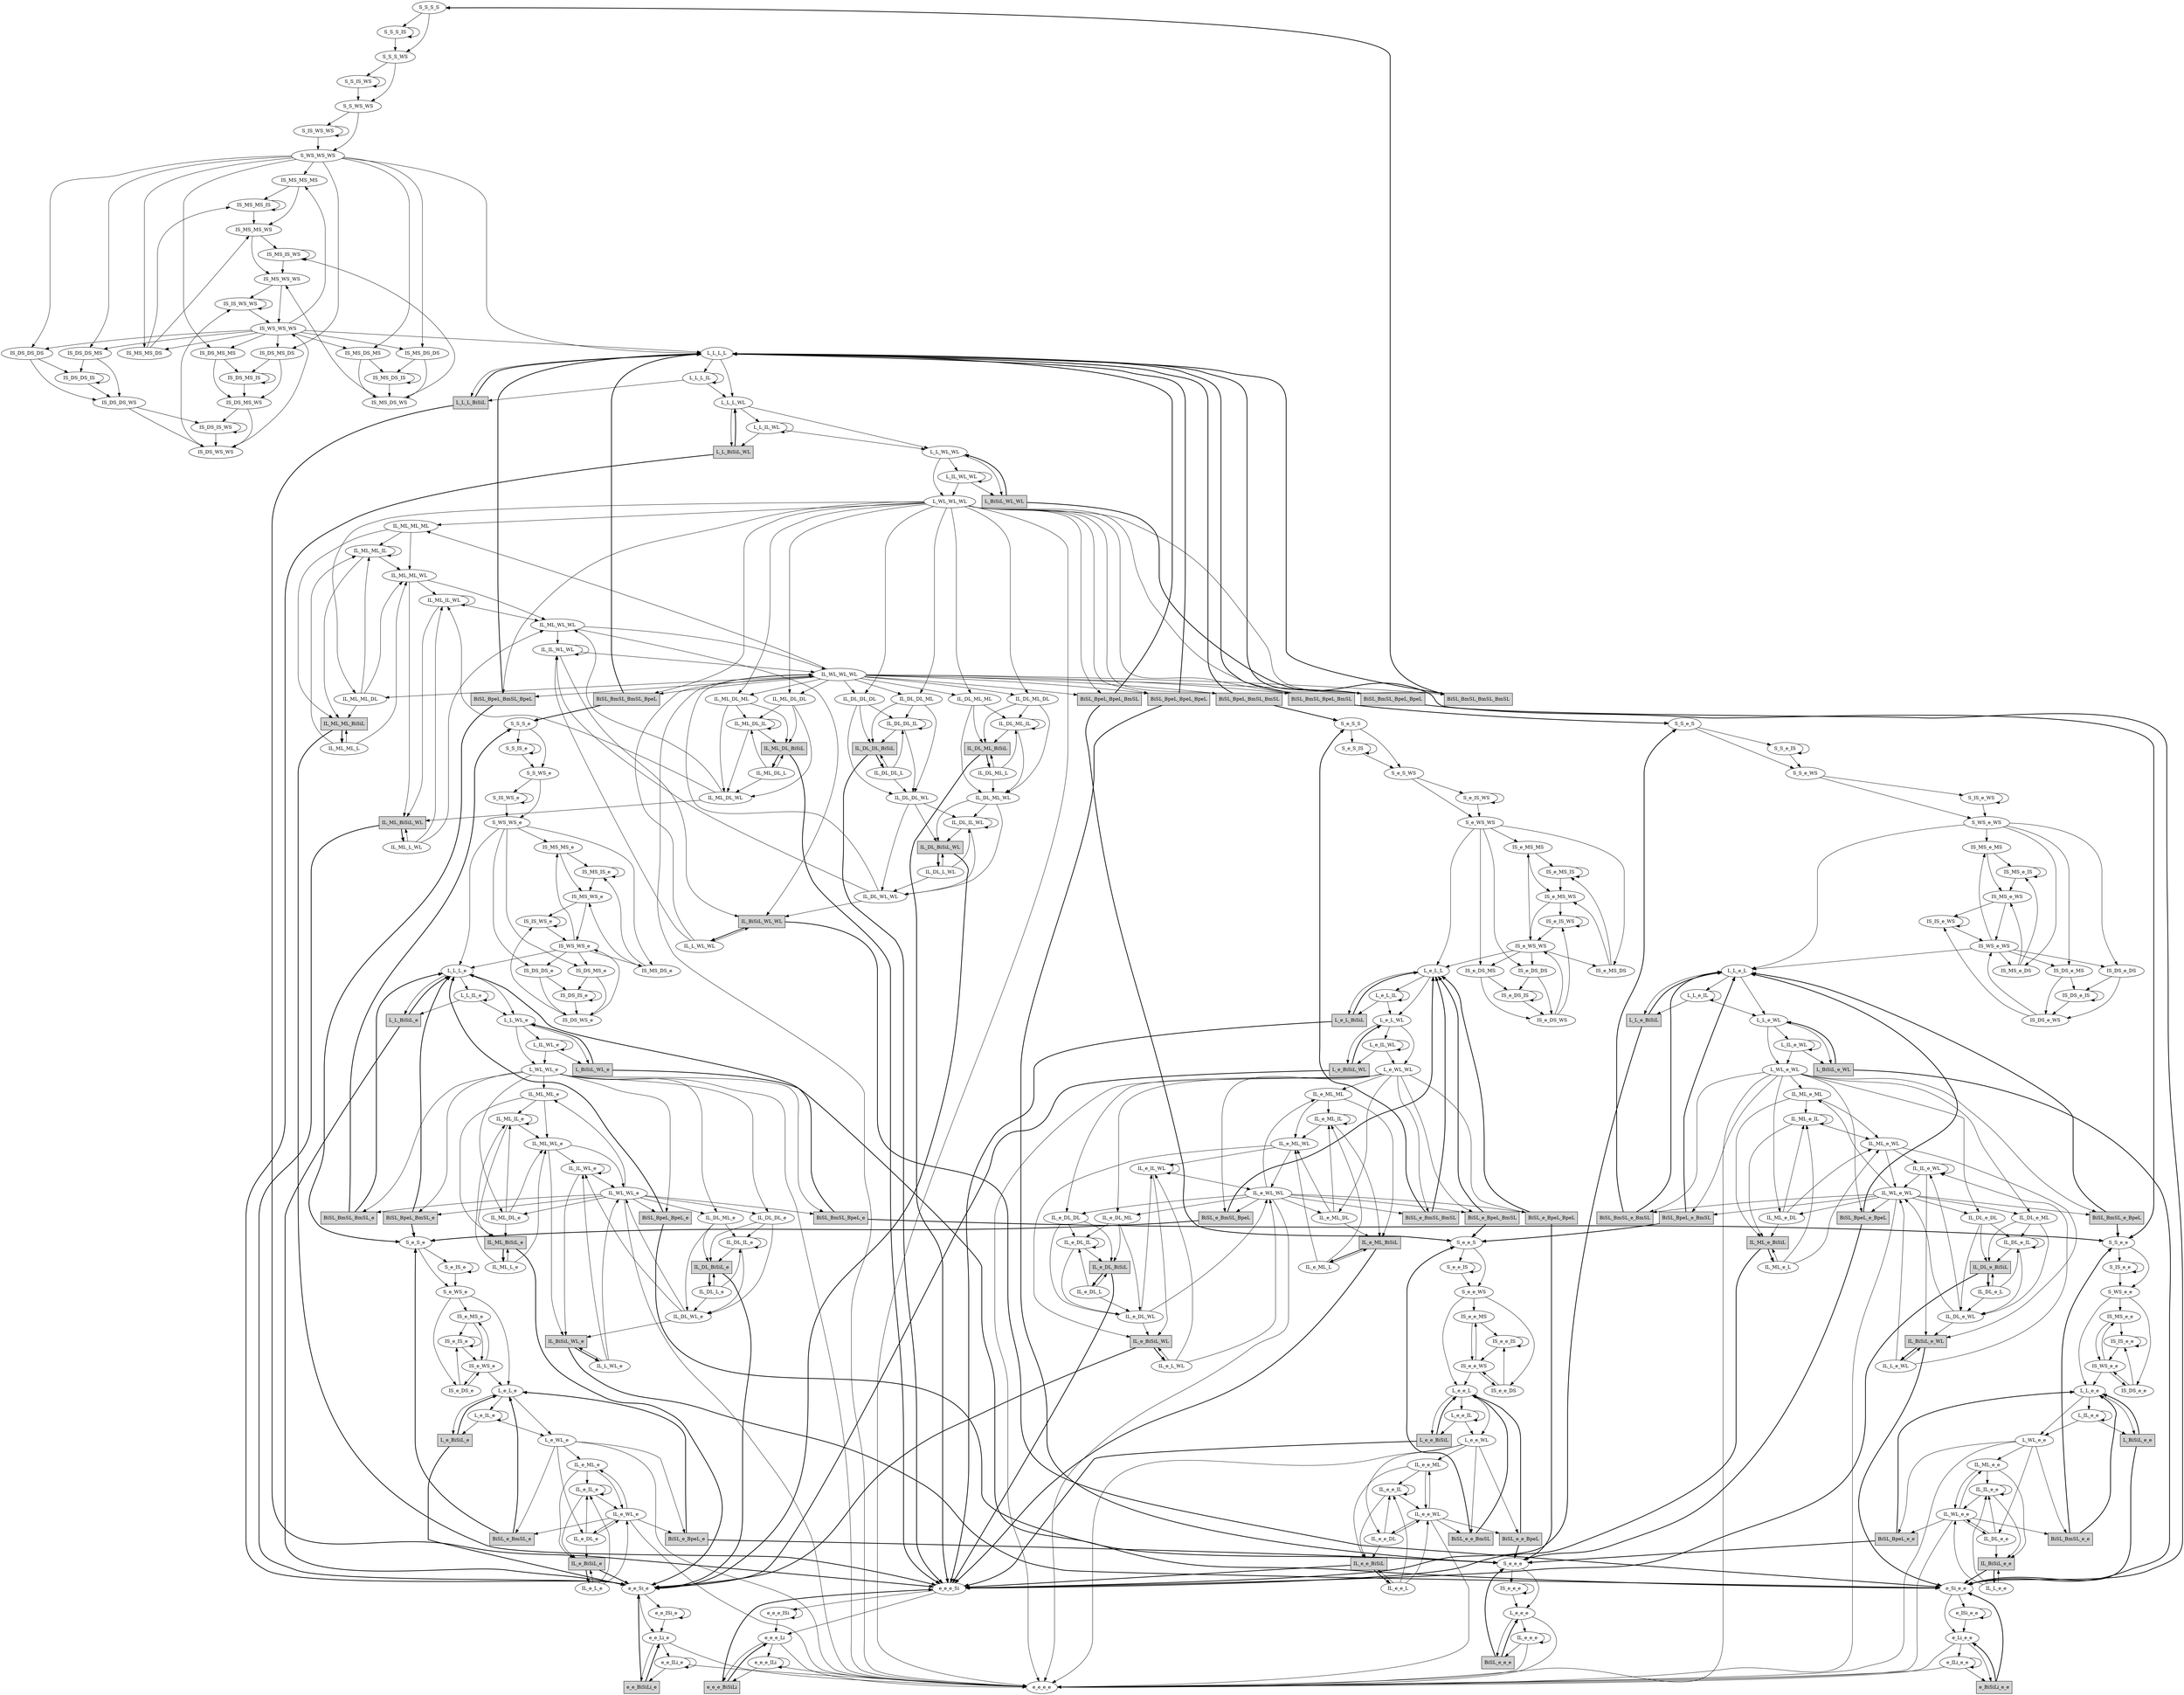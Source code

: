 digraph stateGraph {
	S_S_S_S -> S_S_S_IS;
	S_S_S_S -> S_S_S_WS;

	L_L_L_L -> L_L_L_IL;
	L_L_L_L -> L_L_L_WL;
	L_L_L_L -> L_L_L_BiSiL;

	L_e_L_L -> L_e_L_IL;
	L_e_L_L -> L_e_L_WL;
	L_e_L_L -> L_e_L_BiSiL;

	S_e_S_S -> S_e_S_IS;
	S_e_S_S -> S_e_S_WS;

	S_S_e_S -> S_S_e_IS;
	S_S_e_S -> S_S_e_WS;

	L_L_e_L -> L_L_e_IL;
	L_L_e_L -> L_L_e_WL;
	L_L_e_L -> L_L_e_BiSiL;

	S_S_S_IS -> S_S_S_IS;
	S_S_S_IS -> S_S_S_WS;

	L_L_L_IL -> L_L_L_IL;
	L_L_L_IL -> L_L_L_WL;
	L_L_L_IL -> L_L_L_BiSiL;

	S_e_S_IS -> S_e_S_IS;
	S_e_S_IS -> S_e_S_WS;

	L_e_L_IL -> L_e_L_IL;
	L_e_L_IL -> L_e_L_WL;
	L_e_L_IL -> L_e_L_BiSiL;

	L_L_e_IL -> L_L_e_IL;
	L_L_e_IL -> L_L_e_WL;
	L_L_e_IL -> L_L_e_BiSiL;

	S_S_e_IS -> S_S_e_IS;
	S_S_e_IS -> S_S_e_WS;

	S_S_S_WS -> S_S_IS_WS;
	S_S_S_WS -> S_S_WS_WS;

	L_L_L_WL -> L_L_IL_WL;
	L_L_L_WL -> L_L_WL_WL;
	L_L_L_WL -> L_L_BiSiL_WL;

	L_e_L_WL -> L_e_IL_WL;
	L_e_L_WL -> L_e_WL_WL;
	L_e_L_WL -> L_e_BiSiL_WL;

	S_e_S_WS -> S_e_IS_WS;
	S_e_S_WS -> S_e_WS_WS;

	L_L_IL_WL -> L_L_IL_WL;
	L_L_IL_WL -> L_L_WL_WL;
	L_L_IL_WL -> L_L_BiSiL_WL;

	S_S_IS_WS -> S_S_IS_WS;
	S_S_IS_WS -> S_S_WS_WS;

	S_S_WS_WS -> S_IS_WS_WS;
	S_S_WS_WS -> S_WS_WS_WS;

	L_L_WL_WL -> L_IL_WL_WL;
	L_L_WL_WL -> L_WL_WL_WL;
	L_L_WL_WL -> L_BiSiL_WL_WL;

	L_L_L_e -> L_L_IL_e;
	L_L_L_e -> L_L_WL_e;
	L_L_L_e -> L_L_BiSiL_e;

	S_S_S_e -> S_S_IS_e;
	S_S_S_e -> S_S_WS_e;

	S_e_IS_WS -> S_e_IS_WS;
	S_e_IS_WS -> S_e_WS_WS;

	L_L_IL_e -> L_L_IL_e;
	L_L_IL_e -> L_L_WL_e;
	L_L_IL_e -> L_L_BiSiL_e;

	L_IL_WL_WL -> L_IL_WL_WL;
	L_IL_WL_WL -> L_WL_WL_WL;
	L_IL_WL_WL -> L_BiSiL_WL_WL;

	S_IS_WS_WS -> S_IS_WS_WS;
	S_IS_WS_WS -> S_WS_WS_WS;

	L_WL_WL_WL -> IL_ML_ML_ML;
	L_WL_WL_WL -> IL_DL_ML_ML;
	L_WL_WL_WL -> IL_ML_DL_ML;
	L_WL_WL_WL -> IL_ML_ML_DL;
	L_WL_WL_WL -> IL_DL_DL_ML;
	L_WL_WL_WL -> IL_DL_ML_DL;
	L_WL_WL_WL -> IL_ML_DL_DL;
	L_WL_WL_WL -> IL_DL_DL_DL;
	L_WL_WL_WL -> BiSL_BmSL_BmSL_BmSL;
	L_WL_WL_WL -> BiSL_BmSL_BmSL_BpeL;
	L_WL_WL_WL -> BiSL_BmSL_BpeL_BmSL;
	L_WL_WL_WL -> BiSL_BmSL_BpeL_BpeL;
	L_WL_WL_WL -> BiSL_BpeL_BmSL_BmSL;
	L_WL_WL_WL -> BiSL_BpeL_BmSL_BpeL;
	L_WL_WL_WL -> BiSL_BpeL_BpeL_BmSL;
	L_WL_WL_WL -> BiSL_BpeL_BpeL_BpeL;
	L_WL_WL_WL -> e_e_e_e;

	S_WS_WS_WS -> L_L_L_L;
	S_WS_WS_WS -> IS_MS_MS_MS;
	S_WS_WS_WS -> IS_DS_MS_MS;
	S_WS_WS_WS -> IS_MS_DS_MS;
	S_WS_WS_WS -> IS_MS_MS_DS;
	S_WS_WS_WS -> IS_DS_DS_MS;
	S_WS_WS_WS -> IS_DS_MS_DS;
	S_WS_WS_WS -> IS_MS_DS_DS;
	S_WS_WS_WS -> IS_DS_DS_DS;

	S_e_e_S -> S_e_e_IS;
	S_e_e_S -> S_e_e_WS;

	L_e_e_L -> L_e_e_IL;
	L_e_e_L -> L_e_e_WL;
	L_e_e_L -> L_e_e_BiSiL;

	L_e_e_IL -> L_e_e_IL;
	L_e_e_IL -> L_e_e_WL;
	L_e_e_IL -> L_e_e_BiSiL;

	L_e_IL_WL -> L_e_IL_WL;
	L_e_IL_WL -> L_e_WL_WL;
	L_e_IL_WL -> L_e_BiSiL_WL;

	L_e_WL_WL -> IL_e_ML_ML;
	L_e_WL_WL -> IL_e_DL_ML;
	L_e_WL_WL -> IL_e_ML_DL;
	L_e_WL_WL -> IL_e_DL_DL;
	L_e_WL_WL -> BiSL_e_BmSL_BmSL;
	L_e_WL_WL -> BiSL_e_BmSL_BpeL;
	L_e_WL_WL -> BiSL_e_BpeL_BmSL;
	L_e_WL_WL -> BiSL_e_BpeL_BpeL;
	L_e_WL_WL -> e_e_e_e;

	S_e_WS_WS -> L_e_L_L;
	S_e_WS_WS -> IS_e_MS_MS;
	S_e_WS_WS -> IS_e_DS_MS;
	S_e_WS_WS -> IS_e_MS_DS;
	S_e_WS_WS -> IS_e_DS_DS;

	S_S_e_WS -> S_IS_e_WS;
	S_S_e_WS -> S_WS_e_WS;

	L_L_e_WL -> L_IL_e_WL;
	L_L_e_WL -> L_WL_e_WL;
	L_L_e_WL -> L_BiSiL_e_WL;

	L_IL_e_WL -> L_IL_e_WL;
	L_IL_e_WL -> L_WL_e_WL;
	L_IL_e_WL -> L_BiSiL_e_WL;

	S_IS_e_WS -> S_IS_e_WS;
	S_IS_e_WS -> S_WS_e_WS;

	S_WS_e_WS -> L_L_e_L;
	S_WS_e_WS -> IS_MS_e_MS;
	S_WS_e_WS -> IS_DS_e_MS;
	S_WS_e_WS -> IS_MS_e_DS;
	S_WS_e_WS -> IS_DS_e_DS;

	L_WL_e_WL -> IL_ML_e_ML;
	L_WL_e_WL -> IL_DL_e_ML;
	L_WL_e_WL -> IL_ML_e_DL;
	L_WL_e_WL -> IL_DL_e_DL;
	L_WL_e_WL -> BiSL_BmSL_e_BmSL;
	L_WL_e_WL -> BiSL_BmSL_e_BpeL;
	L_WL_e_WL -> BiSL_BpeL_e_BmSL;
	L_WL_e_WL -> BiSL_BpeL_e_BpeL;
	L_WL_e_WL -> e_e_e_e;

	S_e_e_WS -> L_e_e_L;
	S_e_e_WS -> IS_e_e_MS;
	S_e_e_WS -> IS_e_e_DS;

	L_e_e_WL -> IL_e_e_ML;
	L_e_e_WL -> IL_e_e_DL;
	L_e_e_WL -> BiSL_e_e_BmSL;
	L_e_e_WL -> BiSL_e_e_BpeL;
	L_e_e_WL -> e_e_e_e;

	L_e_L_e -> L_e_IL_e;
	L_e_L_e -> L_e_WL_e;
	L_e_L_e -> L_e_BiSiL_e;

	S_e_S_e -> S_e_IS_e;
	S_e_S_e -> S_e_WS_e;

	S_S_IS_e -> S_S_IS_e;
	S_S_IS_e -> S_S_WS_e;

	S_e_IS_e -> S_e_IS_e;
	S_e_IS_e -> S_e_WS_e;

	L_e_IL_e -> L_e_IL_e;
	L_e_IL_e -> L_e_WL_e;
	L_e_IL_e -> L_e_BiSiL_e;

	L_L_WL_e -> L_IL_WL_e;
	L_L_WL_e -> L_WL_WL_e;
	L_L_WL_e -> L_BiSiL_WL_e;

	S_S_WS_e -> S_IS_WS_e;
	S_S_WS_e -> S_WS_WS_e;

	L_IL_WL_e -> L_IL_WL_e;
	L_IL_WL_e -> L_WL_WL_e;
	L_IL_WL_e -> L_BiSiL_WL_e;

	S_IS_WS_e -> S_IS_WS_e;
	S_IS_WS_e -> S_WS_WS_e;

	S_WS_WS_e -> L_L_L_e;
	S_WS_WS_e -> IS_MS_MS_e;
	S_WS_WS_e -> IS_DS_MS_e;
	S_WS_WS_e -> IS_MS_DS_e;
	S_WS_WS_e -> IS_DS_DS_e;

	L_WL_WL_e -> IL_ML_ML_e;
	L_WL_WL_e -> IL_DL_ML_e;
	L_WL_WL_e -> IL_ML_DL_e;
	L_WL_WL_e -> IL_DL_DL_e;
	L_WL_WL_e -> BiSL_BmSL_BmSL_e;
	L_WL_WL_e -> BiSL_BmSL_BpeL_e;
	L_WL_WL_e -> BiSL_BpeL_BmSL_e;
	L_WL_WL_e -> BiSL_BpeL_BpeL_e;
	L_WL_WL_e -> e_e_e_e;

	S_e_WS_e -> L_e_L_e;
	S_e_WS_e -> IS_e_MS_e;
	S_e_WS_e -> IS_e_DS_e;

	L_e_WL_e -> IL_e_ML_e;
	L_e_WL_e -> IL_e_DL_e;
	L_e_WL_e -> BiSL_e_BmSL_e;
	L_e_WL_e -> BiSL_e_BpeL_e;
	L_e_WL_e -> e_e_e_e;

	S_e_e_IS -> S_e_e_IS;
	S_e_e_IS -> S_e_e_WS;

	L_L_e_e -> L_IL_e_e;
	L_L_e_e -> L_WL_e_e;
	L_L_e_e -> L_BiSiL_e_e;

	S_S_e_e -> S_IS_e_e;
	S_S_e_e -> S_WS_e_e;

	L_IL_e_e -> L_IL_e_e;
	L_IL_e_e -> L_WL_e_e;
	L_IL_e_e -> L_BiSiL_e_e;

	S_IS_e_e -> S_IS_e_e;
	S_IS_e_e -> S_WS_e_e;

	L_WL_e_e -> IL_ML_e_e;
	L_WL_e_e -> IL_DL_e_e;
	L_WL_e_e -> BiSL_BmSL_e_e;
	L_WL_e_e -> BiSL_BpeL_e_e;
	L_WL_e_e -> e_e_e_e;

	S_WS_e_e -> L_L_e_e;
	S_WS_e_e -> IS_MS_e_e;
	S_WS_e_e -> IS_DS_e_e;

	L_e_e_e -> IL_e_e_e;
	L_e_e_e -> BiSL_e_e_e;
	L_e_e_e -> e_e_e_e;

	S_e_e_e -> L_e_e_e;
	S_e_e_e -> IS_e_e_e;

	IL_ML_ML_L -> IL_ML_ML_IL;
	IL_ML_ML_L -> IL_ML_ML_WL;
	IL_ML_ML_L -> IL_ML_ML_BiSiL;

	IL_ML_DL_L -> IL_ML_DL_IL;
	IL_ML_DL_L -> IL_ML_DL_WL;
	IL_ML_DL_L -> IL_ML_DL_BiSiL;

	IL_ML_e_L -> IL_ML_e_IL;
	IL_ML_e_L -> IL_ML_e_WL;
	IL_ML_e_L -> IL_ML_e_BiSiL;

	IS_MS_MS_IS -> IS_MS_MS_IS;
	IS_MS_MS_IS -> IS_MS_MS_WS;

	IL_ML_ML_IL -> IL_ML_ML_IL;
	IL_ML_ML_IL -> IL_ML_ML_WL;
	IL_ML_ML_IL -> IL_ML_ML_BiSiL;

	IL_ML_L_WL -> IL_ML_IL_WL;
	IL_ML_L_WL -> IL_ML_WL_WL;
	IL_ML_L_WL -> IL_ML_BiSiL_WL;

	IL_ML_IL_WL -> IL_ML_IL_WL;
	IL_ML_IL_WL -> IL_ML_WL_WL;
	IL_ML_IL_WL -> IL_ML_BiSiL_WL;

	IS_MS_IS_WS -> IS_MS_IS_WS;
	IS_MS_IS_WS -> IS_MS_WS_WS;

	IL_DL_ML_IL -> IL_DL_ML_IL;
	IL_DL_ML_IL -> IL_DL_ML_WL;
	IL_DL_ML_IL -> IL_DL_ML_BiSiL;

	IS_DS_MS_IS -> IS_DS_MS_IS;
	IS_DS_MS_IS -> IS_DS_MS_WS;

	IL_e_ML_IL -> IL_e_ML_IL;
	IL_e_ML_IL -> IL_e_ML_WL;
	IL_e_ML_IL -> IL_e_ML_BiSiL;

	IS_MS_DS_IS -> IS_MS_DS_IS;
	IS_MS_DS_IS -> IS_MS_DS_WS;

	IL_ML_DL_IL -> IL_ML_DL_IL;
	IL_ML_DL_IL -> IL_ML_DL_WL;
	IL_ML_DL_IL -> IL_ML_DL_BiSiL;

	IS_MS_MS_MS -> IS_MS_MS_IS;
	IS_MS_MS_MS -> IS_MS_MS_WS;

	IL_ML_ML_ML -> IL_ML_ML_IL;
	IL_ML_ML_ML -> IL_ML_ML_WL;
	IL_ML_ML_ML -> IL_ML_ML_BiSiL;

	IS_MS_MS_DS -> IS_MS_MS_IS;
	IS_MS_MS_DS -> IS_MS_MS_WS;

	IS_MS_MS_WS -> IS_MS_IS_WS;
	IS_MS_MS_WS -> IS_MS_WS_WS;

	IL_ML_L_e -> IL_ML_IL_e;
	IL_ML_L_e -> IL_ML_WL_e;
	IL_ML_L_e -> IL_ML_BiSiL_e;

	IL_DL_ML_L -> IL_DL_ML_IL;
	IL_DL_ML_L -> IL_DL_ML_WL;
	IL_DL_ML_L -> IL_DL_ML_BiSiL;

	IL_DL_DL_L -> IL_DL_DL_IL;
	IL_DL_DL_L -> IL_DL_DL_WL;
	IL_DL_DL_L -> IL_DL_DL_BiSiL;

	IL_DL_DL_IL -> IL_DL_DL_IL;
	IL_DL_DL_IL -> IL_DL_DL_WL;
	IL_DL_DL_IL -> IL_DL_DL_BiSiL;

	IS_DS_DS_IS -> IS_DS_DS_IS;
	IS_DS_DS_IS -> IS_DS_DS_WS;

	IL_ML_e_IL -> IL_ML_e_IL;
	IL_ML_e_IL -> IL_ML_e_WL;
	IL_ML_e_IL -> IL_ML_e_BiSiL;

	IS_MS_e_IS -> IS_MS_e_IS;
	IS_MS_e_IS -> IS_MS_e_WS;

	IS_DS_MS_MS -> IS_DS_MS_IS;
	IS_DS_MS_MS -> IS_DS_MS_WS;

	IL_DL_ML_ML -> IL_DL_ML_IL;
	IL_DL_ML_ML -> IL_DL_ML_WL;
	IL_DL_ML_ML -> IL_DL_ML_BiSiL;

	IS_e_MS_MS -> IS_e_MS_IS;
	IS_e_MS_MS -> IS_e_MS_WS;

	IL_e_ML_ML -> IL_e_ML_IL;
	IL_e_ML_ML -> IL_e_ML_WL;
	IL_e_ML_ML -> IL_e_ML_BiSiL;

	IS_MS_DS_MS -> IS_MS_DS_IS;
	IS_MS_DS_MS -> IS_MS_DS_WS;

	IL_ML_DL_ML -> IL_ML_DL_IL;
	IL_ML_DL_ML -> IL_ML_DL_WL;
	IL_ML_DL_ML -> IL_ML_DL_BiSiL;

	IS_MS_e_MS -> IS_MS_e_IS;
	IS_MS_e_MS -> IS_MS_e_WS;

	IL_ML_ML_DL -> IL_ML_ML_IL;
	IL_ML_ML_DL -> IL_ML_ML_WL;
	IL_ML_ML_DL -> IL_ML_ML_BiSiL;

	IS_DS_DS_MS -> IS_DS_DS_IS;
	IS_DS_DS_MS -> IS_DS_DS_WS;

	IL_DL_DL_ML -> IL_DL_DL_IL;
	IL_DL_DL_ML -> IL_DL_DL_WL;
	IL_DL_DL_ML -> IL_DL_DL_BiSiL;

	IS_DS_MS_DS -> IS_DS_MS_IS;
	IS_DS_MS_DS -> IS_DS_MS_WS;

	IL_DL_ML_DL -> IL_DL_ML_IL;
	IL_DL_ML_DL -> IL_DL_ML_WL;
	IL_DL_ML_DL -> IL_DL_ML_BiSiL;

	IL_e_DL_L -> IL_e_DL_IL;
	IL_e_DL_L -> IL_e_DL_WL;
	IL_e_DL_L -> IL_e_DL_BiSiL;

	IL_e_DL_IL -> IL_e_DL_IL;
	IL_e_DL_IL -> IL_e_DL_WL;
	IL_e_DL_IL -> IL_e_DL_BiSiL;

	IS_e_DS_IS -> IS_e_DS_IS;
	IS_e_DS_IS -> IS_e_DS_WS;

	IL_ML_DL_DL -> IL_ML_DL_IL;
	IL_ML_DL_DL -> IL_ML_DL_WL;
	IL_ML_DL_DL -> IL_ML_DL_BiSiL;

	IL_DL_e_ML -> IL_DL_e_IL;
	IL_DL_e_ML -> IL_DL_e_WL;
	IL_DL_e_ML -> IL_DL_e_BiSiL;

	IL_DL_DL_DL -> IL_DL_DL_IL;
	IL_DL_DL_DL -> IL_DL_DL_WL;
	IL_DL_DL_DL -> IL_DL_DL_BiSiL;

	IS_DS_DS_DS -> IS_DS_DS_IS;
	IS_DS_DS_DS -> IS_DS_DS_WS;

	IL_ML_e_DL -> IL_ML_e_IL;
	IL_ML_e_DL -> IL_ML_e_WL;
	IL_ML_e_DL -> IL_ML_e_BiSiL;

	IL_DL_L_WL -> IL_DL_IL_WL;
	IL_DL_L_WL -> IL_DL_WL_WL;
	IL_DL_L_WL -> IL_DL_BiSiL_WL;

	IS_DS_IS_WS -> IS_DS_IS_WS;
	IS_DS_IS_WS -> IS_DS_WS_WS;

	IL_DL_IL_WL -> IL_DL_IL_WL;
	IL_DL_IL_WL -> IL_DL_WL_WL;
	IL_DL_IL_WL -> IL_DL_BiSiL_WL;

	IL_DL_ML_WL -> IL_DL_IL_WL;
	IL_DL_ML_WL -> IL_DL_WL_WL;
	IL_DL_ML_WL -> IL_DL_BiSiL_WL;

	IL_e_DL_ML -> IL_e_DL_IL;
	IL_e_DL_ML -> IL_e_DL_WL;
	IL_e_DL_ML -> IL_e_DL_BiSiL;

	IS_e_DS_MS -> IS_e_DS_IS;
	IS_e_DS_MS -> IS_e_DS_WS;

	IS_MS_DS_DS -> IS_MS_DS_IS;
	IS_MS_DS_DS -> IS_MS_DS_WS;

	IS_e_MS_WS -> IS_e_IS_WS;
	IS_e_MS_WS -> IS_e_WS_WS;

	IL_e_ML_WL -> IL_e_IL_WL;
	IL_e_ML_WL -> IL_e_WL_WL;
	IL_e_ML_WL -> IL_e_BiSiL_WL;

	IL_ML_DL_WL -> IL_ML_IL_WL;
	IL_ML_DL_WL -> IL_ML_WL_WL;
	IL_ML_DL_WL -> IL_ML_BiSiL_WL;

	IL_L_WL_WL -> IL_IL_WL_WL;
	IL_L_WL_WL -> IL_WL_WL_WL;
	IL_L_WL_WL -> IL_BiSiL_WL_WL;

	IL_IL_WL_WL -> IL_IL_WL_WL;
	IL_IL_WL_WL -> IL_WL_WL_WL;
	IL_IL_WL_WL -> IL_BiSiL_WL_WL;

	IS_IS_WS_WS -> IS_IS_WS_WS;
	IS_IS_WS_WS -> IS_WS_WS_WS;

	IS_MS_WS_WS -> IS_IS_WS_WS;
	IS_MS_WS_WS -> IS_WS_WS_WS;

	IL_ML_WL_WL -> IL_IL_WL_WL;
	IL_ML_WL_WL -> IL_WL_WL_WL;
	IL_ML_WL_WL -> IL_BiSiL_WL_WL;

	IL_ML_IL_e -> IL_ML_IL_e;
	IL_ML_IL_e -> IL_ML_WL_e;
	IL_ML_IL_e -> IL_ML_BiSiL_e;

	IL_ML_ML_e -> IL_ML_IL_e;
	IL_ML_ML_e -> IL_ML_WL_e;
	IL_ML_ML_e -> IL_ML_BiSiL_e;

	IS_DS_e_MS -> IS_DS_e_IS;
	IS_DS_e_MS -> IS_DS_e_WS;

	IL_e_e_ML -> IL_e_e_IL;
	IL_e_e_ML -> IL_e_e_WL;
	IL_e_e_ML -> IL_e_e_BiSiL;

	IL_e_ML_DL -> IL_e_ML_IL;
	IL_e_ML_DL -> IL_e_ML_WL;
	IL_e_ML_DL -> IL_e_ML_BiSiL;

	IS_e_MS_DS -> IS_e_MS_IS;
	IS_e_MS_DS -> IS_e_MS_WS;

	IS_MS_e_DS -> IS_MS_e_IS;
	IS_MS_e_DS -> IS_MS_e_WS;

	IL_DL_e_DL -> IL_DL_e_IL;
	IL_DL_e_DL -> IL_DL_e_WL;
	IL_DL_e_DL -> IL_DL_e_BiSiL;

	IL_e_L_WL -> IL_e_IL_WL;
	IL_e_L_WL -> IL_e_WL_WL;
	IL_e_L_WL -> IL_e_BiSiL_WL;

	IL_e_IL_WL -> IL_e_IL_WL;
	IL_e_IL_WL -> IL_e_WL_WL;
	IL_e_IL_WL -> IL_e_BiSiL_WL;

	IS_DS_MS_WS -> IS_DS_IS_WS;
	IS_DS_MS_WS -> IS_DS_WS_WS;

	IL_DL_DL_WL -> IL_DL_IL_WL;
	IL_DL_DL_WL -> IL_DL_WL_WL;
	IL_DL_DL_WL -> IL_DL_BiSiL_WL;

	IL_DL_WL_WL -> IL_IL_WL_WL;
	IL_DL_WL_WL -> IL_WL_WL_WL;
	IL_DL_WL_WL -> IL_BiSiL_WL_WL;

	IS_WS_WS_WS -> L_L_L_L;
	IS_WS_WS_WS -> IS_MS_MS_MS;
	IS_WS_WS_WS -> IS_DS_MS_MS;
	IS_WS_WS_WS -> IS_MS_DS_MS;
	IS_WS_WS_WS -> IS_MS_MS_DS;
	IS_WS_WS_WS -> IS_DS_DS_MS;
	IS_WS_WS_WS -> IS_DS_MS_DS;
	IS_WS_WS_WS -> IS_MS_DS_DS;
	IS_WS_WS_WS -> IS_DS_DS_DS;

	IL_e_e_L -> IL_e_e_IL;
	IL_e_e_L -> IL_e_e_WL;
	IL_e_e_L -> IL_e_e_BiSiL;

	IS_e_e_DS -> IS_e_e_IS;
	IS_e_e_DS -> IS_e_e_WS;

	IS_e_IS_WS -> IS_e_IS_WS;
	IS_e_IS_WS -> IS_e_WS_WS;

	IS_e_DS_WS -> IS_e_IS_WS;
	IS_e_DS_WS -> IS_e_WS_WS;

	IL_e_DL_WL -> IL_e_IL_WL;
	IL_e_DL_WL -> IL_e_WL_WL;
	IL_e_DL_WL -> IL_e_BiSiL_WL;

	IL_e_WL_WL -> IL_e_ML_ML;
	IL_e_WL_WL -> IL_e_DL_ML;
	IL_e_WL_WL -> IL_e_ML_DL;
	IL_e_WL_WL -> IL_e_DL_DL;
	IL_e_WL_WL -> BiSL_e_BmSL_BmSL;
	IL_e_WL_WL -> BiSL_e_BmSL_BpeL;
	IL_e_WL_WL -> BiSL_e_BpeL_BmSL;
	IL_e_WL_WL -> BiSL_e_BpeL_BpeL;
	IL_e_WL_WL -> e_e_e_e;

	IS_MS_e_WS -> IS_IS_e_WS;
	IS_MS_e_WS -> IS_WS_e_WS;

	IL_ML_e_WL -> IL_IL_e_WL;
	IL_ML_e_WL -> IL_WL_e_WL;
	IL_ML_e_WL -> IL_BiSiL_e_WL;

	IL_e_L_e -> IL_e_IL_e;
	IL_e_L_e -> IL_e_WL_e;
	IL_e_L_e -> IL_e_BiSiL_e;

	IS_MS_IS_e -> IS_MS_IS_e;
	IS_MS_IS_e -> IS_MS_WS_e;

	IS_e_IS_e -> IS_e_IS_e;
	IS_e_IS_e -> IS_e_WS_e;

	IS_MS_MS_e -> IS_MS_IS_e;
	IS_MS_MS_e -> IS_MS_WS_e;

	IS_DS_WS_WS -> IS_IS_WS_WS;
	IS_DS_WS_WS -> IS_WS_WS_WS;

	IS_DS_IS_e -> IS_DS_IS_e;
	IS_DS_IS_e -> IS_DS_WS_e;

	IL_e_ML_L -> IL_e_ML_IL;
	IL_e_ML_L -> IL_e_ML_WL;
	IL_e_ML_L -> IL_e_ML_BiSiL;

	IS_e_MS_IS -> IS_e_MS_IS;
	IS_e_MS_IS -> IS_e_MS_WS;

	IL_ML_ML_WL -> IL_ML_IL_WL;
	IL_ML_ML_WL -> IL_ML_WL_WL;
	IL_ML_ML_WL -> IL_ML_BiSiL_WL;

	IS_MS_DS_WS -> IS_MS_IS_WS;
	IS_MS_DS_WS -> IS_MS_WS_WS;

	IL_DL_e_IL -> IL_DL_e_IL;
	IL_DL_e_IL -> IL_DL_e_WL;
	IL_DL_e_IL -> IL_DL_e_BiSiL;

	IL_DL_L_e -> IL_DL_IL_e;
	IL_DL_L_e -> IL_DL_WL_e;
	IL_DL_L_e -> IL_DL_BiSiL_e;

	IL_DL_ML_e -> IL_DL_IL_e;
	IL_DL_ML_e -> IL_DL_WL_e;
	IL_DL_ML_e -> IL_DL_BiSiL_e;

	IS_DS_MS_e -> IS_DS_IS_e;
	IS_DS_MS_e -> IS_DS_WS_e;

	IL_e_ML_e -> IL_e_IL_e;
	IL_e_ML_e -> IL_e_WL_e;
	IL_e_ML_e -> IL_e_BiSiL_e;

	IS_MS_DS_e -> IS_MS_IS_e;
	IS_MS_DS_e -> IS_MS_WS_e;

	IS_DS_DS_e -> IS_DS_IS_e;
	IS_DS_DS_e -> IS_DS_WS_e;

	IL_DL_DL_e -> IL_DL_IL_e;
	IL_DL_DL_e -> IL_DL_WL_e;
	IL_DL_DL_e -> IL_DL_BiSiL_e;

	IL_WL_WL_WL -> IL_ML_ML_ML;
	IL_WL_WL_WL -> IL_DL_ML_ML;
	IL_WL_WL_WL -> IL_ML_DL_ML;
	IL_WL_WL_WL -> IL_ML_ML_DL;
	IL_WL_WL_WL -> IL_DL_DL_ML;
	IL_WL_WL_WL -> IL_DL_ML_DL;
	IL_WL_WL_WL -> IL_ML_DL_DL;
	IL_WL_WL_WL -> IL_DL_DL_DL;
	IL_WL_WL_WL -> BiSL_BmSL_BmSL_BmSL;
	IL_WL_WL_WL -> BiSL_BmSL_BmSL_BpeL;
	IL_WL_WL_WL -> BiSL_BmSL_BpeL_BmSL;
	IL_WL_WL_WL -> BiSL_BmSL_BpeL_BpeL;
	IL_WL_WL_WL -> BiSL_BpeL_BmSL_BmSL;
	IL_WL_WL_WL -> BiSL_BpeL_BmSL_BpeL;
	IL_WL_WL_WL -> BiSL_BpeL_BpeL_BmSL;
	IL_WL_WL_WL -> BiSL_BpeL_BpeL_BpeL;
	IL_WL_WL_WL -> e_e_e_e;

	IS_e_e_IS -> IS_e_e_IS;
	IS_e_e_IS -> IS_e_e_WS;

	IL_e_e_IL -> IL_e_e_IL;
	IL_e_e_IL -> IL_e_e_WL;
	IL_e_e_IL -> IL_e_e_BiSiL;

	IS_e_e_MS -> IS_e_e_IS;
	IS_e_e_MS -> IS_e_e_WS;

	IS_e_DS_DS -> IS_e_DS_IS;
	IS_e_DS_DS -> IS_e_DS_WS;

	IL_e_DL_DL -> IL_e_DL_IL;
	IL_e_DL_DL -> IL_e_DL_WL;
	IL_e_DL_DL -> IL_e_DL_BiSiL;

	IS_IS_e_WS -> IS_IS_e_WS;
	IS_IS_e_WS -> IS_WS_e_WS;

	IL_ML_DL_e -> IL_ML_IL_e;
	IL_ML_DL_e -> IL_ML_WL_e;
	IL_ML_DL_e -> IL_ML_BiSiL_e;

	IS_e_DS_e -> IS_e_IS_e;
	IS_e_DS_e -> IS_e_WS_e;

	IL_e_DL_e -> IL_e_IL_e;
	IL_e_DL_e -> IL_e_WL_e;
	IL_e_DL_e -> IL_e_BiSiL_e;

	IL_L_WL_e -> IL_IL_WL_e;
	IL_L_WL_e -> IL_WL_WL_e;
	IL_L_WL_e -> IL_BiSiL_WL_e;

	IS_IS_WS_e -> IS_IS_WS_e;
	IS_IS_WS_e -> IS_WS_WS_e;

	IL_IL_WL_e -> IL_IL_WL_e;
	IL_IL_WL_e -> IL_WL_WL_e;
	IL_IL_WL_e -> IL_BiSiL_WL_e;

	IS_MS_WS_e -> IS_IS_WS_e;
	IS_MS_WS_e -> IS_WS_WS_e;

	IL_ML_WL_e -> IL_IL_WL_e;
	IL_ML_WL_e -> IL_WL_WL_e;
	IL_ML_WL_e -> IL_BiSiL_WL_e;

	IL_DL_e_L -> IL_DL_e_IL;
	IL_DL_e_L -> IL_DL_e_WL;
	IL_DL_e_L -> IL_DL_e_BiSiL;

	IS_DS_e_IS -> IS_DS_e_IS;
	IS_DS_e_IS -> IS_DS_e_WS;

	IL_ML_e_ML -> IL_ML_e_IL;
	IL_ML_e_ML -> IL_ML_e_WL;
	IL_ML_e_ML -> IL_ML_e_BiSiL;

	IS_DS_e_DS -> IS_DS_e_IS;
	IS_DS_e_DS -> IS_DS_e_WS;

	IS_DS_DS_WS -> IS_DS_IS_WS;
	IS_DS_DS_WS -> IS_DS_WS_WS;

	IS_DS_e_WS -> IS_IS_e_WS;
	IS_DS_e_WS -> IS_WS_e_WS;

	IS_DS_WS_e -> IS_IS_WS_e;
	IS_DS_WS_e -> IS_WS_WS_e;

	IL_DL_WL_e -> IL_IL_WL_e;
	IL_DL_WL_e -> IL_WL_WL_e;
	IL_DL_WL_e -> IL_BiSiL_WL_e;

	IL_WL_WL_e -> IL_ML_ML_e;
	IL_WL_WL_e -> IL_DL_ML_e;
	IL_WL_WL_e -> IL_ML_DL_e;
	IL_WL_WL_e -> IL_DL_DL_e;
	IL_WL_WL_e -> BiSL_BmSL_BmSL_e;
	IL_WL_WL_e -> BiSL_BmSL_BpeL_e;
	IL_WL_WL_e -> BiSL_BpeL_BmSL_e;
	IL_WL_WL_e -> BiSL_BpeL_BpeL_e;
	IL_WL_WL_e -> e_e_e_e;

	IS_WS_WS_e -> L_L_L_e;
	IS_WS_WS_e -> IS_MS_MS_e;
	IS_WS_WS_e -> IS_DS_MS_e;
	IS_WS_WS_e -> IS_MS_DS_e;
	IS_WS_WS_e -> IS_DS_DS_e;

	IL_e_e_DL -> IL_e_e_IL;
	IL_e_e_DL -> IL_e_e_WL;
	IL_e_e_DL -> IL_e_e_BiSiL;

	IS_e_WS_WS -> L_e_L_L;
	IS_e_WS_WS -> IS_e_MS_MS;
	IS_e_WS_WS -> IS_e_DS_MS;
	IS_e_WS_WS -> IS_e_MS_DS;
	IS_e_WS_WS -> IS_e_DS_DS;

	IL_L_e_WL -> IL_IL_e_WL;
	IL_L_e_WL -> IL_WL_e_WL;
	IL_L_e_WL -> IL_BiSiL_e_WL;

	IL_IL_e_WL -> IL_IL_e_WL;
	IL_IL_e_WL -> IL_WL_e_WL;
	IL_IL_e_WL -> IL_BiSiL_e_WL;

	IL_DL_e_WL -> IL_IL_e_WL;
	IL_DL_e_WL -> IL_WL_e_WL;
	IL_DL_e_WL -> IL_BiSiL_e_WL;

	IL_WL_e_WL -> IL_ML_e_ML;
	IL_WL_e_WL -> IL_DL_e_ML;
	IL_WL_e_WL -> IL_ML_e_DL;
	IL_WL_e_WL -> IL_DL_e_DL;
	IL_WL_e_WL -> BiSL_BmSL_e_BmSL;
	IL_WL_e_WL -> BiSL_BmSL_e_BpeL;
	IL_WL_e_WL -> BiSL_BpeL_e_BmSL;
	IL_WL_e_WL -> BiSL_BpeL_e_BpeL;
	IL_WL_e_WL -> e_e_e_e;

	IS_WS_e_WS -> L_L_e_L;
	IS_WS_e_WS -> IS_MS_e_MS;
	IS_WS_e_WS -> IS_DS_e_MS;
	IS_WS_e_WS -> IS_MS_e_DS;
	IS_WS_e_WS -> IS_DS_e_DS;

	IL_e_e_WL -> IL_e_e_ML;
	IL_e_e_WL -> IL_e_e_DL;
	IL_e_e_WL -> BiSL_e_e_BmSL;
	IL_e_e_WL -> BiSL_e_e_BpeL;
	IL_e_e_WL -> e_e_e_e;

	IL_DL_IL_e -> IL_DL_IL_e;
	IL_DL_IL_e -> IL_DL_WL_e;
	IL_DL_IL_e -> IL_DL_BiSiL_e;

	IL_e_IL_e -> IL_e_IL_e;
	IL_e_IL_e -> IL_e_WL_e;
	IL_e_IL_e -> IL_e_BiSiL_e;

	IS_e_MS_e -> IS_e_IS_e;
	IS_e_MS_e -> IS_e_WS_e;

	IS_e_e_WS -> L_e_e_L;
	IS_e_e_WS -> IS_e_e_MS;
	IS_e_e_WS -> IS_e_e_DS;

	IS_e_WS_e -> L_e_L_e;
	IS_e_WS_e -> IS_e_MS_e;
	IS_e_WS_e -> IS_e_DS_e;

	IL_e_WL_e -> IL_e_ML_e;
	IL_e_WL_e -> IL_e_DL_e;
	IL_e_WL_e -> BiSL_e_BmSL_e;
	IL_e_WL_e -> BiSL_e_BpeL_e;
	IL_e_WL_e -> e_e_e_e;

	IL_L_e_e -> IL_IL_e_e;
	IL_L_e_e -> IL_WL_e_e;
	IL_L_e_e -> IL_BiSiL_e_e;

	IL_IL_e_e -> IL_IL_e_e;
	IL_IL_e_e -> IL_WL_e_e;
	IL_IL_e_e -> IL_BiSiL_e_e;

	IS_IS_e_e -> IS_IS_e_e;
	IS_IS_e_e -> IS_WS_e_e;

	IS_MS_e_e -> IS_IS_e_e;
	IS_MS_e_e -> IS_WS_e_e;

	IL_ML_e_e -> IL_IL_e_e;
	IL_ML_e_e -> IL_WL_e_e;
	IL_ML_e_e -> IL_BiSiL_e_e;

	IL_DL_e_e -> IL_IL_e_e;
	IL_DL_e_e -> IL_WL_e_e;
	IL_DL_e_e -> IL_BiSiL_e_e;

	IS_DS_e_e -> IS_IS_e_e;
	IS_DS_e_e -> IS_WS_e_e;

	IL_WL_e_e -> IL_ML_e_e;
	IL_WL_e_e -> IL_DL_e_e;
	IL_WL_e_e -> BiSL_BmSL_e_e;
	IL_WL_e_e -> BiSL_BpeL_e_e;
	IL_WL_e_e -> e_e_e_e;

	IS_WS_e_e -> L_L_e_e;
	IS_WS_e_e -> IS_MS_e_e;
	IS_WS_e_e -> IS_DS_e_e;

	IL_e_e_e -> IL_e_e_e;
	IL_e_e_e -> BiSL_e_e_e;
	IL_e_e_e -> e_e_e_e;

	IS_e_e_e -> L_e_e_e;
	IS_e_e_e -> IS_e_e_e;

	e_e_e_Si -> e_e_e_Li;
	e_e_e_Si -> e_e_e_ISi;

	e_e_e_Li -> e_e_e_ILi;
	e_e_e_Li -> e_e_e_BiSiLi;
	e_e_e_Li -> e_e_e_e;

	e_e_e_ILi -> e_e_e_ILi;
	e_e_e_ILi -> e_e_e_BiSiLi;
	e_e_e_ILi -> e_e_e_e;

	e_e_e_ISi -> e_e_e_Li;
	e_e_e_ISi -> e_e_e_ISi;

	e_e_Li_e -> e_e_ILi_e;
	e_e_Li_e -> e_e_BiSiLi_e;
	e_e_Li_e -> e_e_e_e;

	e_e_Si_e -> e_e_Li_e;
	e_e_Si_e -> e_e_ISi_e;

	e_e_ILi_e -> e_e_ILi_e;
	e_e_ILi_e -> e_e_BiSiLi_e;
	e_e_ILi_e -> e_e_e_e;

	e_e_ISi_e -> e_e_Li_e;
	e_e_ISi_e -> e_e_ISi_e;

	e_Si_e_e -> e_Li_e_e;
	e_Si_e_e -> e_ISi_e_e;

	e_Li_e_e -> e_ILi_e_e;
	e_Li_e_e -> e_BiSiLi_e_e;
	e_Li_e_e -> e_e_e_e;

	e_ILi_e_e -> e_ILi_e_e;
	e_ILi_e_e -> e_BiSiLi_e_e;
	e_ILi_e_e -> e_e_e_e;

	e_ISi_e_e -> e_Li_e_e;
	e_ISi_e_e -> e_ISi_e_e;

L_L_L_BiSiL [shape=box, style=filled];
	L_L_L_BiSiL -> L_L_L_L [style=bold];
	L_L_L_BiSiL -> e_e_e_Si [style=bold];

L_BiSiL_WL_WL [shape=box, style=filled];
	L_BiSiL_WL_WL -> L_L_WL_WL [style=bold];
	L_BiSiL_WL_WL -> e_Si_e_e [style=bold];

L_L_BiSiL_WL [shape=box, style=filled];
	L_L_BiSiL_WL -> L_L_L_WL [style=bold];
	L_L_BiSiL_WL -> e_e_Si_e [style=bold];

L_e_BiSiL_WL [shape=box, style=filled];
	L_e_BiSiL_WL -> L_e_L_WL [style=bold];
	L_e_BiSiL_WL -> e_e_Si_e [style=bold];

L_e_L_BiSiL [shape=box, style=filled];
	L_e_L_BiSiL -> L_e_L_L [style=bold];
	L_e_L_BiSiL -> e_e_e_Si [style=bold];

L_L_e_BiSiL [shape=box, style=filled];
	L_L_e_BiSiL -> L_L_e_L [style=bold];
	L_L_e_BiSiL -> e_e_e_Si [style=bold];

L_BiSiL_e_WL [shape=box, style=filled];
	L_BiSiL_e_WL -> L_L_e_WL [style=bold];
	L_BiSiL_e_WL -> e_Si_e_e [style=bold];

L_BiSiL_WL_e [shape=box, style=filled];
	L_BiSiL_WL_e -> L_L_WL_e [style=bold];
	L_BiSiL_WL_e -> e_Si_e_e [style=bold];

L_e_e_BiSiL [shape=box, style=filled];
	L_e_e_BiSiL -> L_e_e_L [style=bold];
	L_e_e_BiSiL -> e_e_e_Si [style=bold];

L_L_BiSiL_e [shape=box, style=filled];
	L_L_BiSiL_e -> L_L_L_e [style=bold];
	L_L_BiSiL_e -> e_e_Si_e [style=bold];

L_e_BiSiL_e [shape=box, style=filled];
	L_e_BiSiL_e -> L_e_L_e [style=bold];
	L_e_BiSiL_e -> e_e_Si_e [style=bold];

L_BiSiL_e_e [shape=box, style=filled];
	L_BiSiL_e_e -> L_L_e_e [style=bold];
	L_BiSiL_e_e -> e_Si_e_e [style=bold];

IL_ML_ML_BiSiL [shape=box, style=filled];
	IL_ML_ML_BiSiL -> IL_ML_ML_L [style=bold];
	IL_ML_ML_BiSiL -> e_e_e_Si [style=bold];

IL_DL_ML_BiSiL [shape=box, style=filled];
	IL_DL_ML_BiSiL -> IL_DL_ML_L [style=bold];
	IL_DL_ML_BiSiL -> e_e_e_Si [style=bold];

IL_ML_BiSiL_WL [shape=box, style=filled];
	IL_ML_BiSiL_WL -> IL_ML_L_WL [style=bold];
	IL_ML_BiSiL_WL -> e_e_Si_e [style=bold];

IL_e_ML_BiSiL [shape=box, style=filled];
	IL_e_ML_BiSiL -> IL_e_ML_L [style=bold];
	IL_e_ML_BiSiL -> e_e_e_Si [style=bold];

IL_ML_e_BiSiL [shape=box, style=filled];
	IL_ML_e_BiSiL -> IL_ML_e_L [style=bold];
	IL_ML_e_BiSiL -> e_e_e_Si [style=bold];

IL_DL_DL_BiSiL [shape=box, style=filled];
	IL_DL_DL_BiSiL -> IL_DL_DL_L [style=bold];
	IL_DL_DL_BiSiL -> e_e_e_Si [style=bold];

IL_ML_DL_BiSiL [shape=box, style=filled];
	IL_ML_DL_BiSiL -> IL_ML_DL_L [style=bold];
	IL_ML_DL_BiSiL -> e_e_e_Si [style=bold];

IL_BiSiL_WL_WL [shape=box, style=filled];
	IL_BiSiL_WL_WL -> IL_L_WL_WL [style=bold];
	IL_BiSiL_WL_WL -> e_Si_e_e [style=bold];

IL_DL_BiSiL_WL [shape=box, style=filled];
	IL_DL_BiSiL_WL -> IL_DL_L_WL [style=bold];
	IL_DL_BiSiL_WL -> e_e_Si_e [style=bold];

IL_ML_BiSiL_e [shape=box, style=filled];
	IL_ML_BiSiL_e -> IL_ML_L_e [style=bold];
	IL_ML_BiSiL_e -> e_e_Si_e [style=bold];

IL_e_BiSiL_WL [shape=box, style=filled];
	IL_e_BiSiL_WL -> IL_e_L_WL [style=bold];
	IL_e_BiSiL_WL -> e_e_Si_e [style=bold];

IL_BiSiL_e_WL [shape=box, style=filled];
	IL_BiSiL_e_WL -> IL_L_e_WL [style=bold];
	IL_BiSiL_e_WL -> e_Si_e_e [style=bold];

IL_e_DL_BiSiL [shape=box, style=filled];
	IL_e_DL_BiSiL -> IL_e_DL_L [style=bold];
	IL_e_DL_BiSiL -> e_e_e_Si [style=bold];

IL_DL_e_BiSiL [shape=box, style=filled];
	IL_DL_e_BiSiL -> IL_DL_e_L [style=bold];
	IL_DL_e_BiSiL -> e_e_e_Si [style=bold];

IL_BiSiL_WL_e [shape=box, style=filled];
	IL_BiSiL_WL_e -> IL_L_WL_e [style=bold];
	IL_BiSiL_WL_e -> e_Si_e_e [style=bold];

IL_DL_BiSiL_e [shape=box, style=filled];
	IL_DL_BiSiL_e -> IL_DL_L_e [style=bold];
	IL_DL_BiSiL_e -> e_e_Si_e [style=bold];

IL_e_e_BiSiL [shape=box, style=filled];
	IL_e_e_BiSiL -> IL_e_e_L [style=bold];
	IL_e_e_BiSiL -> e_e_e_Si [style=bold];

IL_e_BiSiL_e [shape=box, style=filled];
	IL_e_BiSiL_e -> IL_e_L_e [style=bold];
	IL_e_BiSiL_e -> e_e_Si_e [style=bold];

IL_BiSiL_e_e [shape=box, style=filled];
	IL_BiSiL_e_e -> IL_L_e_e [style=bold];
	IL_BiSiL_e_e -> e_Si_e_e [style=bold];

BiSL_BmSL_BmSL_BpeL [shape=box, style=filled];
	BiSL_BmSL_BmSL_BpeL -> L_L_L_L [style=bold];
	BiSL_BmSL_BmSL_BpeL -> S_S_S_e [style=bold];

BiSL_BpeL_BpeL_BmSL [shape=box, style=filled];
	BiSL_BpeL_BpeL_BmSL -> L_L_L_L [style=bold];
	BiSL_BpeL_BpeL_BmSL -> S_e_e_S [style=bold];

BiSL_BpeL_BmSL_BpeL [shape=box, style=filled];
	BiSL_BpeL_BmSL_BpeL -> L_L_L_L [style=bold];
	BiSL_BpeL_BmSL_BpeL -> S_e_S_e [style=bold];

BiSL_BmSL_BpeL_BmSL [shape=box, style=filled];
	BiSL_BmSL_BpeL_BmSL -> L_L_L_L [style=bold];
	BiSL_BmSL_BpeL_BmSL -> S_S_e_S [style=bold];

BiSL_BpeL_BpeL_BpeL [shape=box, style=filled];
	BiSL_BpeL_BpeL_BpeL -> L_L_L_L [style=bold];
	BiSL_BpeL_BpeL_BpeL -> S_e_e_e [style=bold];

BiSL_BmSL_BmSL_BmSL [shape=box, style=filled];
	BiSL_BmSL_BmSL_BmSL -> S_S_S_S [style=bold];
	BiSL_BmSL_BmSL_BmSL -> L_L_L_L [style=bold];

BiSL_BmSL_BpeL_BpeL [shape=box, style=filled];
	BiSL_BmSL_BpeL_BpeL -> L_L_L_L [style=bold];
	BiSL_BmSL_BpeL_BpeL -> S_S_e_e [style=bold];

BiSL_BpeL_BmSL_BmSL [shape=box, style=filled];
	BiSL_BpeL_BmSL_BmSL -> L_L_L_L [style=bold];
	BiSL_BpeL_BmSL_BmSL -> S_e_S_S [style=bold];

BiSL_e_BmSL_BpeL [shape=box, style=filled];
	BiSL_e_BmSL_BpeL -> L_e_L_L [style=bold];
	BiSL_e_BmSL_BpeL -> S_e_S_e [style=bold];

BiSL_e_BpeL_BpeL [shape=box, style=filled];
	BiSL_e_BpeL_BpeL -> L_e_L_L [style=bold];
	BiSL_e_BpeL_BpeL -> S_e_e_e [style=bold];

BiSL_e_BmSL_BmSL [shape=box, style=filled];
	BiSL_e_BmSL_BmSL -> S_e_S_S [style=bold];
	BiSL_e_BmSL_BmSL -> L_e_L_L [style=bold];

BiSL_e_BpeL_BmSL [shape=box, style=filled];
	BiSL_e_BpeL_BmSL -> L_e_L_L [style=bold];
	BiSL_e_BpeL_BmSL -> S_e_e_S [style=bold];

BiSL_BmSL_e_BmSL [shape=box, style=filled];
	BiSL_BmSL_e_BmSL -> S_S_e_S [style=bold];
	BiSL_BmSL_e_BmSL -> L_L_e_L [style=bold];

BiSL_BmSL_e_BpeL [shape=box, style=filled];
	BiSL_BmSL_e_BpeL -> L_L_e_L [style=bold];
	BiSL_BmSL_e_BpeL -> S_S_e_e [style=bold];

BiSL_BpeL_e_BmSL [shape=box, style=filled];
	BiSL_BpeL_e_BmSL -> L_L_e_L [style=bold];
	BiSL_BpeL_e_BmSL -> S_e_e_S [style=bold];

BiSL_BpeL_e_BpeL [shape=box, style=filled];
	BiSL_BpeL_e_BpeL -> L_L_e_L [style=bold];
	BiSL_BpeL_e_BpeL -> S_e_e_e [style=bold];

BiSL_BpeL_BpeL_e [shape=box, style=filled];
	BiSL_BpeL_BpeL_e -> L_L_L_e [style=bold];
	BiSL_BpeL_BpeL_e -> S_e_e_e [style=bold];

BiSL_BpeL_BmSL_e [shape=box, style=filled];
	BiSL_BpeL_BmSL_e -> L_L_L_e [style=bold];
	BiSL_BpeL_BmSL_e -> S_e_S_e [style=bold];

BiSL_BmSL_BpeL_e [shape=box, style=filled];
	BiSL_BmSL_BpeL_e -> L_L_L_e [style=bold];
	BiSL_BmSL_BpeL_e -> S_S_e_e [style=bold];

BiSL_BmSL_BmSL_e [shape=box, style=filled];
	BiSL_BmSL_BmSL_e -> S_S_S_e [style=bold];
	BiSL_BmSL_BmSL_e -> L_L_L_e [style=bold];

BiSL_e_e_BmSL [shape=box, style=filled];
	BiSL_e_e_BmSL -> S_e_e_S [style=bold];
	BiSL_e_e_BmSL -> L_e_e_L [style=bold];

BiSL_e_e_BpeL [shape=box, style=filled];
	BiSL_e_e_BpeL -> L_e_e_L [style=bold];
	BiSL_e_e_BpeL -> S_e_e_e [style=bold];

BiSL_e_BmSL_e [shape=box, style=filled];
	BiSL_e_BmSL_e -> S_e_S_e [style=bold];
	BiSL_e_BmSL_e -> L_e_L_e [style=bold];

BiSL_e_BpeL_e [shape=box, style=filled];
	BiSL_e_BpeL_e -> L_e_L_e [style=bold];
	BiSL_e_BpeL_e -> S_e_e_e [style=bold];

BiSL_BpeL_e_e [shape=box, style=filled];
	BiSL_BpeL_e_e -> L_L_e_e [style=bold];
	BiSL_BpeL_e_e -> S_e_e_e [style=bold];

BiSL_BmSL_e_e [shape=box, style=filled];
	BiSL_BmSL_e_e -> S_S_e_e [style=bold];
	BiSL_BmSL_e_e -> L_L_e_e [style=bold];

BiSL_e_e_e [shape=box, style=filled];
	BiSL_e_e_e -> S_e_e_e [style=bold];
	BiSL_e_e_e -> L_e_e_e [style=bold];

e_e_e_BiSiLi [shape=box, style=filled];
	e_e_e_BiSiLi -> e_e_e_Si [style=bold];
	e_e_e_BiSiLi -> e_e_e_Li [style=bold];

e_e_BiSiLi_e [shape=box, style=filled];
	e_e_BiSiLi_e -> e_e_Si_e [style=bold];
	e_e_BiSiLi_e -> e_e_Li_e [style=bold];

e_BiSiLi_e_e [shape=box, style=filled];
	e_BiSiLi_e_e -> e_Si_e_e [style=bold];
	e_BiSiLi_e_e -> e_Li_e_e [style=bold];

}
